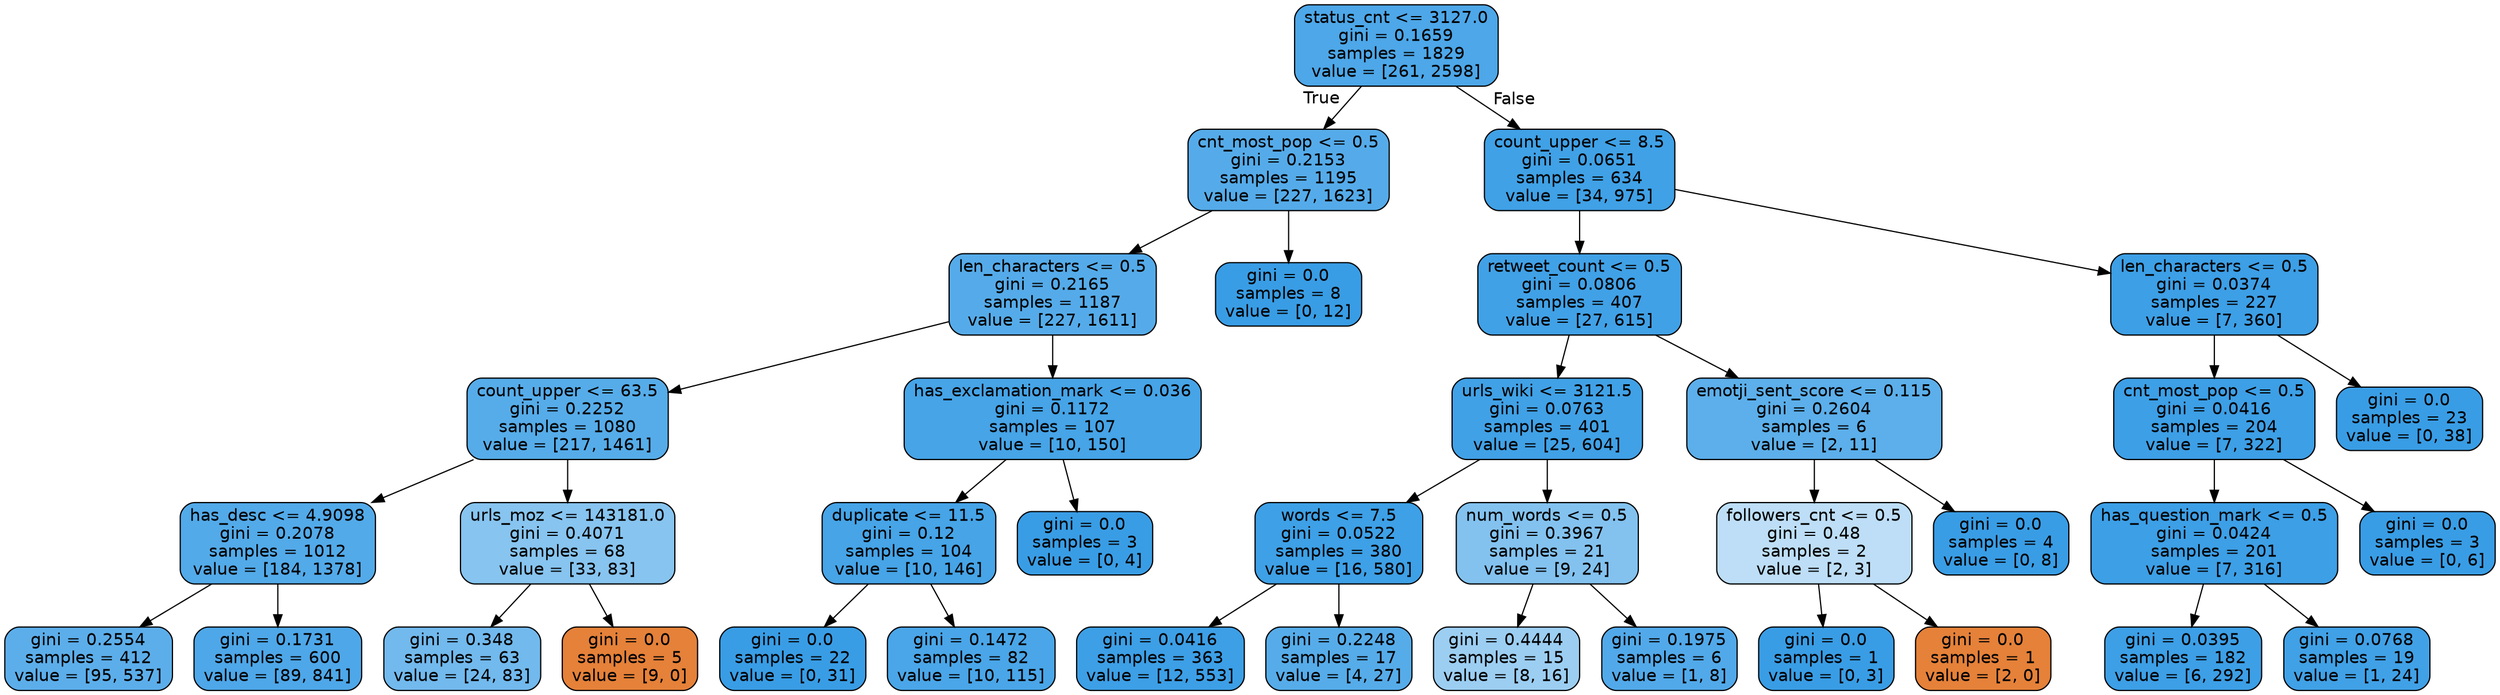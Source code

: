 digraph Tree {
node [shape=box, style="filled, rounded", color="black", fontname=helvetica] ;
edge [fontname=helvetica] ;
0 [label="status_cnt <= 3127.0\ngini = 0.1659\nsamples = 1829\nvalue = [261, 2598]", fillcolor="#399de5e5"] ;
1 [label="cnt_most_pop <= 0.5\ngini = 0.2153\nsamples = 1195\nvalue = [227, 1623]", fillcolor="#399de5db"] ;
0 -> 1 [labeldistance=2.5, labelangle=45, headlabel="True"] ;
2 [label="len_characters <= 0.5\ngini = 0.2165\nsamples = 1187\nvalue = [227, 1611]", fillcolor="#399de5db"] ;
1 -> 2 ;
3 [label="count_upper <= 63.5\ngini = 0.2252\nsamples = 1080\nvalue = [217, 1461]", fillcolor="#399de5d9"] ;
2 -> 3 ;
4 [label="has_desc <= 4.9098\ngini = 0.2078\nsamples = 1012\nvalue = [184, 1378]", fillcolor="#399de5dd"] ;
3 -> 4 ;
5 [label="gini = 0.2554\nsamples = 412\nvalue = [95, 537]", fillcolor="#399de5d2"] ;
4 -> 5 ;
6 [label="gini = 0.1731\nsamples = 600\nvalue = [89, 841]", fillcolor="#399de5e4"] ;
4 -> 6 ;
7 [label="urls_moz <= 143181.0\ngini = 0.4071\nsamples = 68\nvalue = [33, 83]", fillcolor="#399de59a"] ;
3 -> 7 ;
8 [label="gini = 0.348\nsamples = 63\nvalue = [24, 83]", fillcolor="#399de5b5"] ;
7 -> 8 ;
9 [label="gini = 0.0\nsamples = 5\nvalue = [9, 0]", fillcolor="#e58139ff"] ;
7 -> 9 ;
10 [label="has_exclamation_mark <= 0.036\ngini = 0.1172\nsamples = 107\nvalue = [10, 150]", fillcolor="#399de5ee"] ;
2 -> 10 ;
11 [label="duplicate <= 11.5\ngini = 0.12\nsamples = 104\nvalue = [10, 146]", fillcolor="#399de5ee"] ;
10 -> 11 ;
12 [label="gini = 0.0\nsamples = 22\nvalue = [0, 31]", fillcolor="#399de5ff"] ;
11 -> 12 ;
13 [label="gini = 0.1472\nsamples = 82\nvalue = [10, 115]", fillcolor="#399de5e9"] ;
11 -> 13 ;
14 [label="gini = 0.0\nsamples = 3\nvalue = [0, 4]", fillcolor="#399de5ff"] ;
10 -> 14 ;
15 [label="gini = 0.0\nsamples = 8\nvalue = [0, 12]", fillcolor="#399de5ff"] ;
1 -> 15 ;
16 [label="count_upper <= 8.5\ngini = 0.0651\nsamples = 634\nvalue = [34, 975]", fillcolor="#399de5f6"] ;
0 -> 16 [labeldistance=2.5, labelangle=-45, headlabel="False"] ;
17 [label="retweet_count <= 0.5\ngini = 0.0806\nsamples = 407\nvalue = [27, 615]", fillcolor="#399de5f4"] ;
16 -> 17 ;
18 [label="urls_wiki <= 3121.5\ngini = 0.0763\nsamples = 401\nvalue = [25, 604]", fillcolor="#399de5f4"] ;
17 -> 18 ;
19 [label="words <= 7.5\ngini = 0.0522\nsamples = 380\nvalue = [16, 580]", fillcolor="#399de5f8"] ;
18 -> 19 ;
20 [label="gini = 0.0416\nsamples = 363\nvalue = [12, 553]", fillcolor="#399de5f9"] ;
19 -> 20 ;
21 [label="gini = 0.2248\nsamples = 17\nvalue = [4, 27]", fillcolor="#399de5d9"] ;
19 -> 21 ;
22 [label="num_words <= 0.5\ngini = 0.3967\nsamples = 21\nvalue = [9, 24]", fillcolor="#399de59f"] ;
18 -> 22 ;
23 [label="gini = 0.4444\nsamples = 15\nvalue = [8, 16]", fillcolor="#399de57f"] ;
22 -> 23 ;
24 [label="gini = 0.1975\nsamples = 6\nvalue = [1, 8]", fillcolor="#399de5df"] ;
22 -> 24 ;
25 [label="emotji_sent_score <= 0.115\ngini = 0.2604\nsamples = 6\nvalue = [2, 11]", fillcolor="#399de5d1"] ;
17 -> 25 ;
26 [label="followers_cnt <= 0.5\ngini = 0.48\nsamples = 2\nvalue = [2, 3]", fillcolor="#399de555"] ;
25 -> 26 ;
27 [label="gini = 0.0\nsamples = 1\nvalue = [0, 3]", fillcolor="#399de5ff"] ;
26 -> 27 ;
28 [label="gini = 0.0\nsamples = 1\nvalue = [2, 0]", fillcolor="#e58139ff"] ;
26 -> 28 ;
29 [label="gini = 0.0\nsamples = 4\nvalue = [0, 8]", fillcolor="#399de5ff"] ;
25 -> 29 ;
30 [label="len_characters <= 0.5\ngini = 0.0374\nsamples = 227\nvalue = [7, 360]", fillcolor="#399de5fa"] ;
16 -> 30 ;
31 [label="cnt_most_pop <= 0.5\ngini = 0.0416\nsamples = 204\nvalue = [7, 322]", fillcolor="#399de5f9"] ;
30 -> 31 ;
32 [label="has_question_mark <= 0.5\ngini = 0.0424\nsamples = 201\nvalue = [7, 316]", fillcolor="#399de5f9"] ;
31 -> 32 ;
33 [label="gini = 0.0395\nsamples = 182\nvalue = [6, 292]", fillcolor="#399de5fa"] ;
32 -> 33 ;
34 [label="gini = 0.0768\nsamples = 19\nvalue = [1, 24]", fillcolor="#399de5f4"] ;
32 -> 34 ;
35 [label="gini = 0.0\nsamples = 3\nvalue = [0, 6]", fillcolor="#399de5ff"] ;
31 -> 35 ;
36 [label="gini = 0.0\nsamples = 23\nvalue = [0, 38]", fillcolor="#399de5ff"] ;
30 -> 36 ;
}